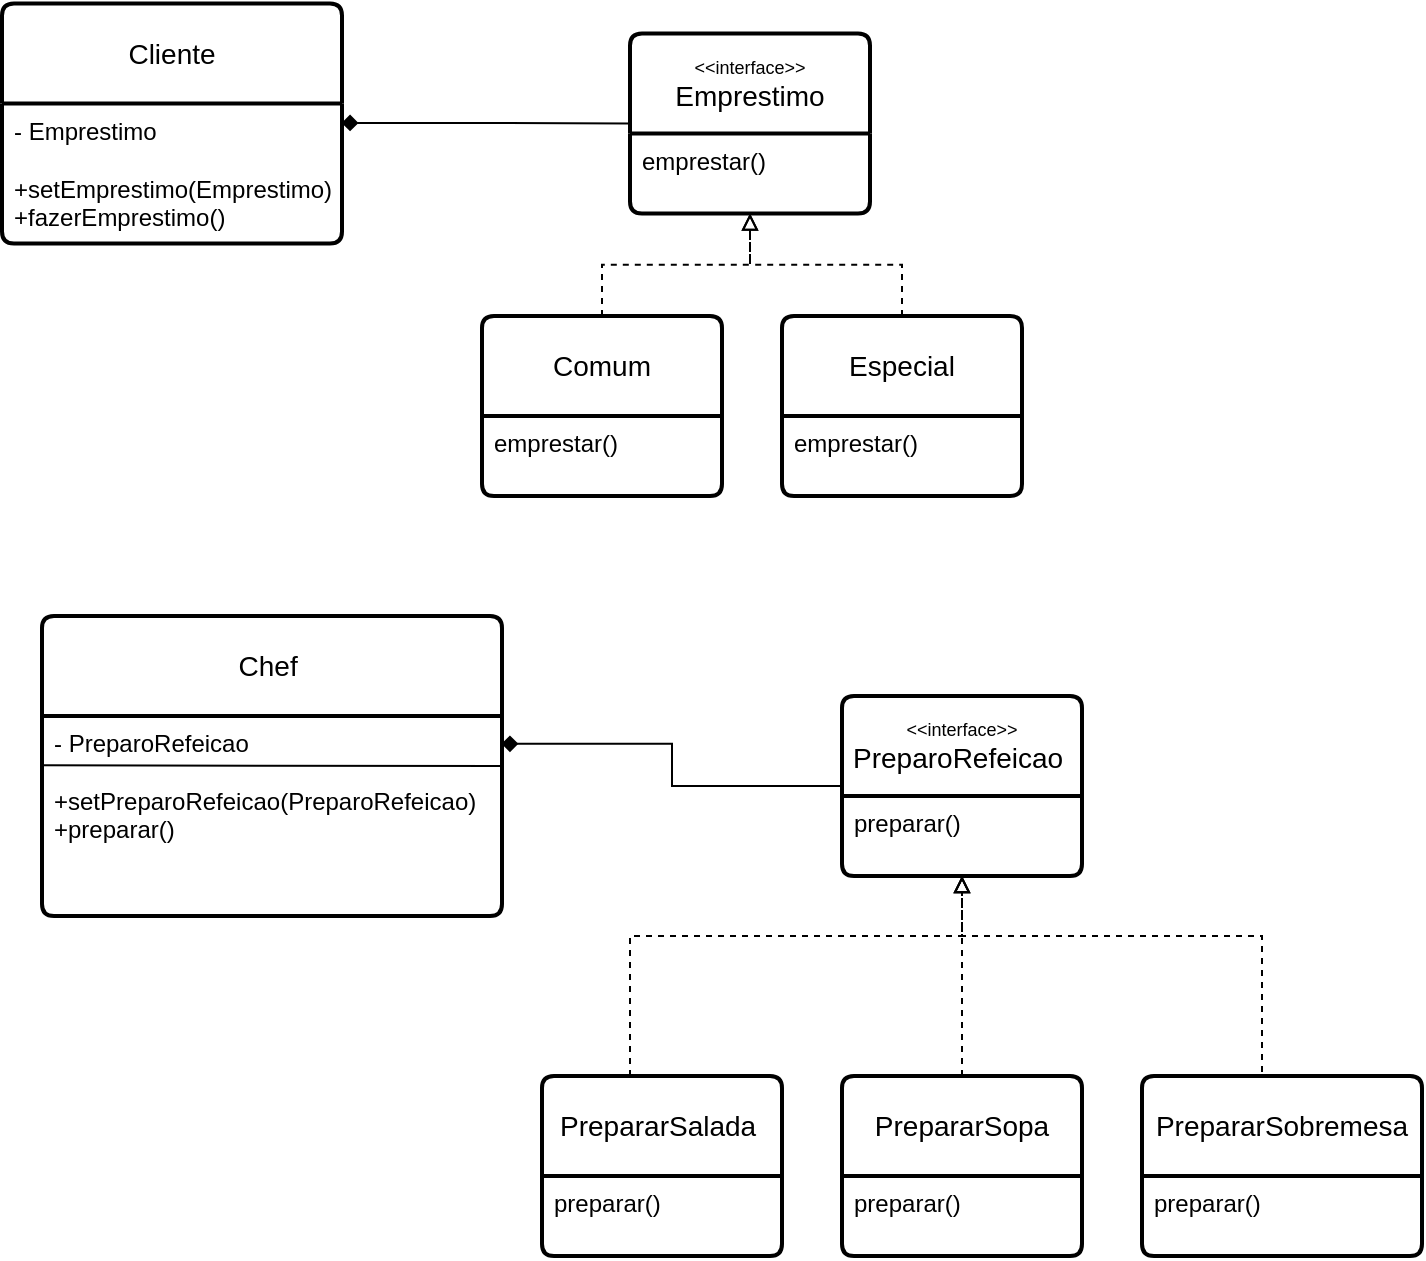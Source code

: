<mxfile version="24.9.1">
  <diagram name="Página-1" id="Jf3CER2ipXrKKhGIKlLF">
    <mxGraphModel dx="940" dy="360" grid="1" gridSize="10" guides="1" tooltips="1" connect="1" arrows="1" fold="1" page="1" pageScale="1" pageWidth="827" pageHeight="1169" math="0" shadow="0">
      <root>
        <mxCell id="0" />
        <mxCell id="1" parent="0" />
        <mxCell id="Mg945TCM2IU05SXgIQlT-5" value="Cliente" style="swimlane;childLayout=stackLayout;horizontal=1;startSize=50;horizontalStack=0;rounded=1;fontSize=14;fontStyle=0;strokeWidth=2;resizeParent=0;resizeLast=1;shadow=0;dashed=0;align=center;arcSize=4;whiteSpace=wrap;html=1;" parent="1" vertex="1">
          <mxGeometry x="40" y="23.75" width="170" height="120" as="geometry" />
        </mxCell>
        <mxCell id="Mg945TCM2IU05SXgIQlT-6" value="- Emprestimo&lt;div&gt;&lt;br&gt;&lt;/div&gt;&lt;div&gt;&lt;div&gt;+setEmprestimo(Emprestimo)&lt;/div&gt;&lt;div&gt;+fazerEmprestimo()&lt;/div&gt;&lt;/div&gt;" style="align=left;strokeColor=none;fillColor=none;spacingLeft=4;fontSize=12;verticalAlign=top;resizable=0;rotatable=0;part=1;html=1;" parent="Mg945TCM2IU05SXgIQlT-5" vertex="1">
          <mxGeometry y="50" width="170" height="70" as="geometry" />
        </mxCell>
        <mxCell id="Mg945TCM2IU05SXgIQlT-8" value="&lt;div style=&quot;font-size: 9px;&quot;&gt;&amp;lt;&amp;lt;interface&amp;gt;&amp;gt;&lt;/div&gt;Emprestimo" style="swimlane;childLayout=stackLayout;horizontal=1;startSize=50;horizontalStack=0;rounded=1;fontSize=14;fontStyle=0;strokeWidth=2;resizeParent=0;resizeLast=1;shadow=0;dashed=0;align=center;arcSize=4;whiteSpace=wrap;html=1;" parent="1" vertex="1">
          <mxGeometry x="354" y="38.75" width="120" height="90" as="geometry" />
        </mxCell>
        <mxCell id="Mg945TCM2IU05SXgIQlT-9" value="emprestar()" style="align=left;strokeColor=none;fillColor=none;spacingLeft=4;fontSize=12;verticalAlign=top;resizable=0;rotatable=0;part=1;html=1;" parent="Mg945TCM2IU05SXgIQlT-8" vertex="1">
          <mxGeometry y="50" width="120" height="40" as="geometry" />
        </mxCell>
        <mxCell id="Mg945TCM2IU05SXgIQlT-30" style="edgeStyle=orthogonalEdgeStyle;rounded=0;orthogonalLoop=1;jettySize=auto;html=1;entryX=0.5;entryY=1;entryDx=0;entryDy=0;dashed=1;endArrow=block;endFill=0;" parent="1" source="Mg945TCM2IU05SXgIQlT-21" target="Mg945TCM2IU05SXgIQlT-9" edge="1">
          <mxGeometry relative="1" as="geometry" />
        </mxCell>
        <mxCell id="Mg945TCM2IU05SXgIQlT-21" value="Comum" style="swimlane;childLayout=stackLayout;horizontal=1;startSize=50;horizontalStack=0;rounded=1;fontSize=14;fontStyle=0;strokeWidth=2;resizeParent=0;resizeLast=1;shadow=0;dashed=0;align=center;arcSize=4;whiteSpace=wrap;html=1;" parent="1" vertex="1">
          <mxGeometry x="280" y="180" width="120" height="90" as="geometry" />
        </mxCell>
        <mxCell id="Mg945TCM2IU05SXgIQlT-22" value="emprestar()" style="align=left;strokeColor=none;fillColor=none;spacingLeft=4;fontSize=12;verticalAlign=top;resizable=0;rotatable=0;part=1;html=1;" parent="Mg945TCM2IU05SXgIQlT-21" vertex="1">
          <mxGeometry y="50" width="120" height="40" as="geometry" />
        </mxCell>
        <mxCell id="Mg945TCM2IU05SXgIQlT-31" style="edgeStyle=orthogonalEdgeStyle;rounded=0;orthogonalLoop=1;jettySize=auto;html=1;entryX=0.5;entryY=1;entryDx=0;entryDy=0;dashed=1;endArrow=block;endFill=0;" parent="1" source="Mg945TCM2IU05SXgIQlT-25" target="Mg945TCM2IU05SXgIQlT-9" edge="1">
          <mxGeometry relative="1" as="geometry" />
        </mxCell>
        <mxCell id="Mg945TCM2IU05SXgIQlT-25" value="Especial" style="swimlane;childLayout=stackLayout;horizontal=1;startSize=50;horizontalStack=0;rounded=1;fontSize=14;fontStyle=0;strokeWidth=2;resizeParent=0;resizeLast=1;shadow=0;dashed=0;align=center;arcSize=4;whiteSpace=wrap;html=1;" parent="1" vertex="1">
          <mxGeometry x="430" y="180" width="120" height="90" as="geometry" />
        </mxCell>
        <mxCell id="Mg945TCM2IU05SXgIQlT-26" value="emprestar()" style="align=left;strokeColor=none;fillColor=none;spacingLeft=4;fontSize=12;verticalAlign=top;resizable=0;rotatable=0;part=1;html=1;" parent="Mg945TCM2IU05SXgIQlT-25" vertex="1">
          <mxGeometry y="50" width="120" height="40" as="geometry" />
        </mxCell>
        <mxCell id="Mg945TCM2IU05SXgIQlT-38" style="edgeStyle=orthogonalEdgeStyle;rounded=0;orthogonalLoop=1;jettySize=auto;html=1;entryX=0;entryY=0.5;entryDx=0;entryDy=0;exitX=0.999;exitY=0.139;exitDx=0;exitDy=0;exitPerimeter=0;startArrow=diamond;startFill=1;endArrow=none;endFill=0;strokeWidth=1;" parent="1" source="Mg945TCM2IU05SXgIQlT-6" target="Mg945TCM2IU05SXgIQlT-8" edge="1">
          <mxGeometry relative="1" as="geometry" />
        </mxCell>
        <mxCell id="3lf1fznHIF5qSSVO-VLG-1" value="Chef&amp;nbsp;" style="swimlane;childLayout=stackLayout;horizontal=1;startSize=50;horizontalStack=0;rounded=1;fontSize=14;fontStyle=0;strokeWidth=2;resizeParent=0;resizeLast=1;shadow=0;dashed=0;align=center;arcSize=4;whiteSpace=wrap;html=1;" parent="1" vertex="1">
          <mxGeometry x="60" y="330" width="230" height="150" as="geometry" />
        </mxCell>
        <mxCell id="t1xoR3_phOGYJb5xHYK0-2" value="" style="endArrow=none;html=1;rounded=0;entryX=1;entryY=0.25;entryDx=0;entryDy=0;exitX=0;exitY=0.5;exitDx=0;exitDy=0;" edge="1" parent="3lf1fznHIF5qSSVO-VLG-1" target="3lf1fznHIF5qSSVO-VLG-2">
          <mxGeometry width="50" height="50" relative="1" as="geometry">
            <mxPoint y="74.66" as="sourcePoint" />
            <mxPoint x="200" y="74.66" as="targetPoint" />
          </mxGeometry>
        </mxCell>
        <mxCell id="3lf1fznHIF5qSSVO-VLG-2" value="- PreparoRefeicao&lt;div&gt;&lt;br&gt;&lt;/div&gt;&lt;div&gt;&lt;div&gt;+setPreparoRefeicao(PreparoRefeicao)&lt;/div&gt;&lt;div&gt;+preparar()&lt;/div&gt;&lt;/div&gt;" style="align=left;strokeColor=none;fillColor=none;spacingLeft=4;fontSize=12;verticalAlign=top;resizable=0;rotatable=0;part=1;html=1;" parent="3lf1fznHIF5qSSVO-VLG-1" vertex="1">
          <mxGeometry y="50" width="230" height="100" as="geometry" />
        </mxCell>
        <mxCell id="3lf1fznHIF5qSSVO-VLG-3" value="&lt;div style=&quot;font-size: 9px;&quot;&gt;&amp;lt;&amp;lt;interface&amp;gt;&amp;gt;&lt;/div&gt;PreparoRefeicao&amp;nbsp;" style="swimlane;childLayout=stackLayout;horizontal=1;startSize=50;horizontalStack=0;rounded=1;fontSize=14;fontStyle=0;strokeWidth=2;resizeParent=0;resizeLast=1;shadow=0;dashed=0;align=center;arcSize=4;whiteSpace=wrap;html=1;" parent="1" vertex="1">
          <mxGeometry x="460" y="370" width="120" height="90" as="geometry" />
        </mxCell>
        <mxCell id="3lf1fznHIF5qSSVO-VLG-4" value="preparar()" style="align=left;strokeColor=none;fillColor=none;spacingLeft=4;fontSize=12;verticalAlign=top;resizable=0;rotatable=0;part=1;html=1;" parent="3lf1fznHIF5qSSVO-VLG-3" vertex="1">
          <mxGeometry y="50" width="120" height="40" as="geometry" />
        </mxCell>
        <mxCell id="3lf1fznHIF5qSSVO-VLG-5" style="edgeStyle=orthogonalEdgeStyle;rounded=0;orthogonalLoop=1;jettySize=auto;html=1;entryX=0.5;entryY=1;entryDx=0;entryDy=0;dashed=1;endArrow=block;endFill=0;" parent="1" source="3lf1fznHIF5qSSVO-VLG-6" target="3lf1fznHIF5qSSVO-VLG-4" edge="1">
          <mxGeometry relative="1" as="geometry">
            <Array as="points">
              <mxPoint x="354" y="490" />
              <mxPoint x="520" y="490" />
            </Array>
          </mxGeometry>
        </mxCell>
        <mxCell id="3lf1fznHIF5qSSVO-VLG-6" value="PrepararSalada&amp;nbsp;" style="swimlane;childLayout=stackLayout;horizontal=1;startSize=50;horizontalStack=0;rounded=1;fontSize=14;fontStyle=0;strokeWidth=2;resizeParent=0;resizeLast=1;shadow=0;dashed=0;align=center;arcSize=4;whiteSpace=wrap;html=1;" parent="1" vertex="1">
          <mxGeometry x="310" y="560" width="120" height="90" as="geometry" />
        </mxCell>
        <mxCell id="3lf1fznHIF5qSSVO-VLG-7" value="preparar()" style="align=left;strokeColor=none;fillColor=none;spacingLeft=4;fontSize=12;verticalAlign=top;resizable=0;rotatable=0;part=1;html=1;" parent="3lf1fznHIF5qSSVO-VLG-6" vertex="1">
          <mxGeometry y="50" width="120" height="40" as="geometry" />
        </mxCell>
        <mxCell id="3lf1fznHIF5qSSVO-VLG-8" style="edgeStyle=orthogonalEdgeStyle;rounded=0;orthogonalLoop=1;jettySize=auto;html=1;entryX=0.5;entryY=1;entryDx=0;entryDy=0;dashed=1;endArrow=block;endFill=0;" parent="1" source="3lf1fznHIF5qSSVO-VLG-9" target="3lf1fznHIF5qSSVO-VLG-4" edge="1">
          <mxGeometry relative="1" as="geometry" />
        </mxCell>
        <mxCell id="3lf1fznHIF5qSSVO-VLG-9" value="PrepararSopa" style="swimlane;childLayout=stackLayout;horizontal=1;startSize=50;horizontalStack=0;rounded=1;fontSize=14;fontStyle=0;strokeWidth=2;resizeParent=0;resizeLast=1;shadow=0;dashed=0;align=center;arcSize=4;whiteSpace=wrap;html=1;" parent="1" vertex="1">
          <mxGeometry x="460" y="560" width="120" height="90" as="geometry" />
        </mxCell>
        <mxCell id="3lf1fznHIF5qSSVO-VLG-10" value="preparar()" style="align=left;strokeColor=none;fillColor=none;spacingLeft=4;fontSize=12;verticalAlign=top;resizable=0;rotatable=0;part=1;html=1;" parent="3lf1fznHIF5qSSVO-VLG-9" vertex="1">
          <mxGeometry y="50" width="120" height="40" as="geometry" />
        </mxCell>
        <mxCell id="3lf1fznHIF5qSSVO-VLG-11" style="edgeStyle=orthogonalEdgeStyle;rounded=0;orthogonalLoop=1;jettySize=auto;html=1;entryX=0;entryY=0.5;entryDx=0;entryDy=0;exitX=0.999;exitY=0.139;exitDx=0;exitDy=0;exitPerimeter=0;startArrow=diamond;startFill=1;endArrow=none;endFill=0;strokeWidth=1;" parent="1" source="3lf1fznHIF5qSSVO-VLG-2" target="3lf1fznHIF5qSSVO-VLG-3" edge="1">
          <mxGeometry relative="1" as="geometry" />
        </mxCell>
        <mxCell id="3lf1fznHIF5qSSVO-VLG-14" style="edgeStyle=orthogonalEdgeStyle;rounded=0;orthogonalLoop=1;jettySize=auto;html=1;dashed=1;endArrow=block;endFill=0;exitX=0.5;exitY=0;exitDx=0;exitDy=0;entryX=0.5;entryY=1;entryDx=0;entryDy=0;" parent="1" source="3lf1fznHIF5qSSVO-VLG-12" target="3lf1fznHIF5qSSVO-VLG-4" edge="1">
          <mxGeometry relative="1" as="geometry">
            <mxPoint x="520" y="465" as="targetPoint" />
            <mxPoint x="670" y="521.25" as="sourcePoint" />
            <Array as="points">
              <mxPoint x="670" y="490" />
              <mxPoint x="520" y="490" />
            </Array>
          </mxGeometry>
        </mxCell>
        <mxCell id="3lf1fznHIF5qSSVO-VLG-12" value="PrepararSobremesa" style="swimlane;childLayout=stackLayout;horizontal=1;startSize=50;horizontalStack=0;rounded=1;fontSize=14;fontStyle=0;strokeWidth=2;resizeParent=0;resizeLast=1;shadow=0;dashed=0;align=center;arcSize=4;whiteSpace=wrap;html=1;" parent="1" vertex="1">
          <mxGeometry x="610" y="560" width="140" height="90" as="geometry" />
        </mxCell>
        <mxCell id="3lf1fznHIF5qSSVO-VLG-13" value="preparar()" style="align=left;strokeColor=none;fillColor=none;spacingLeft=4;fontSize=12;verticalAlign=top;resizable=0;rotatable=0;part=1;html=1;" parent="3lf1fznHIF5qSSVO-VLG-12" vertex="1">
          <mxGeometry y="50" width="140" height="40" as="geometry" />
        </mxCell>
      </root>
    </mxGraphModel>
  </diagram>
</mxfile>
